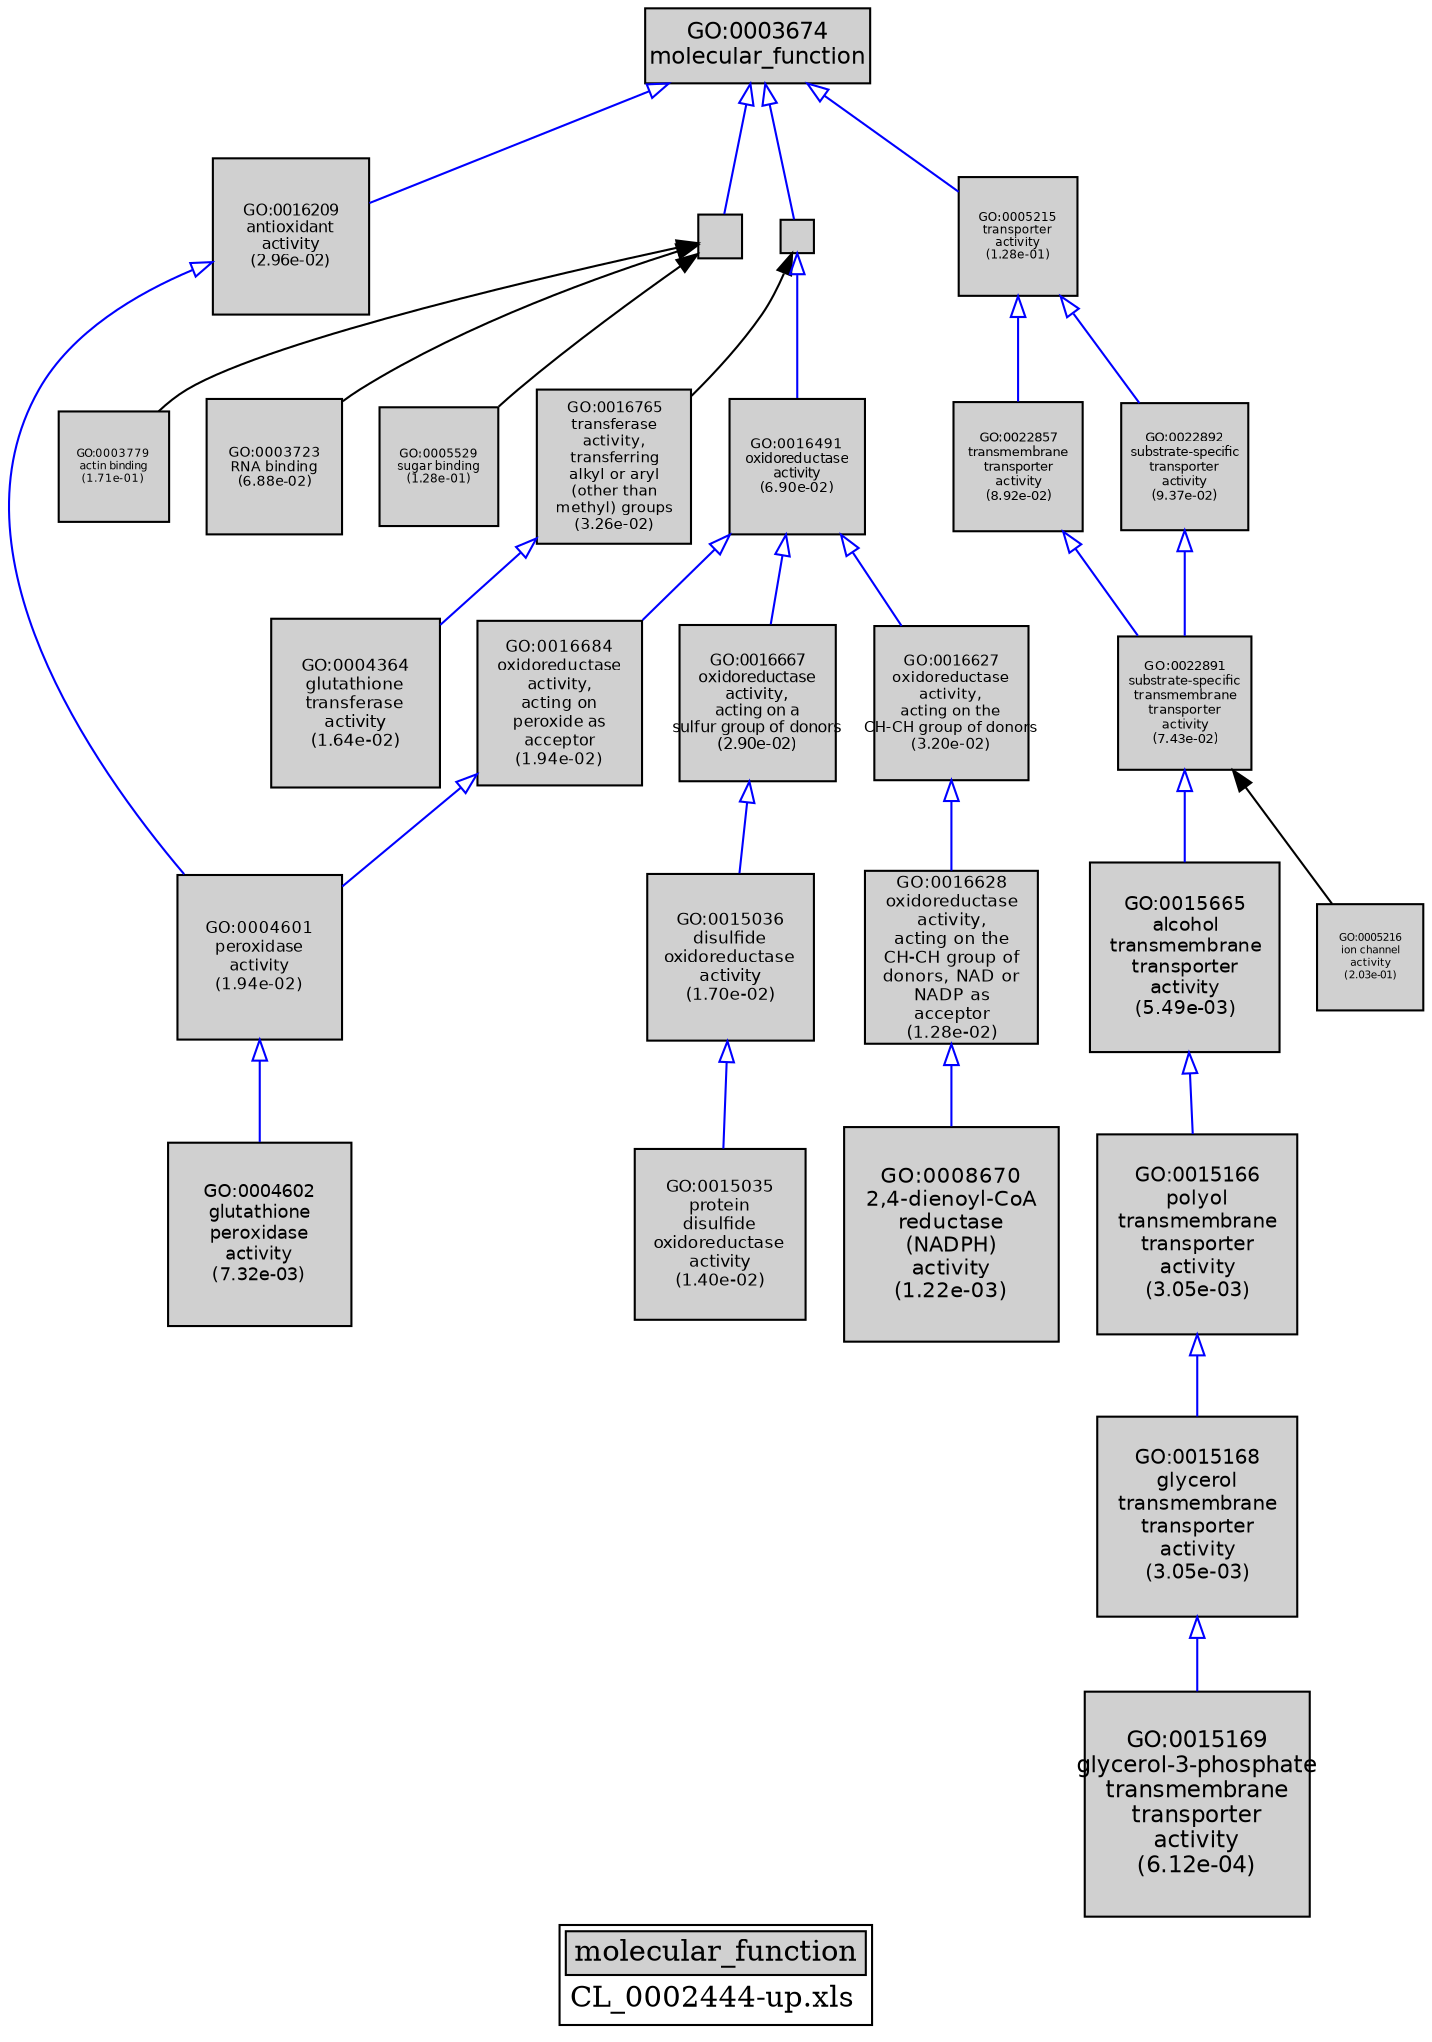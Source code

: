 digraph "molecular_function" {
graph [ bgcolor = "#FFFFFF", label = <<TABLE COLOR="black" BGCOLOR="white"><TR><TD COLSPAN="2" BGCOLOR="#D0D0D0"><FONT COLOR="black">molecular_function</FONT></TD></TR><TR><TD BORDER="0">CL_0002444-up.xls</TD></TR></TABLE>> ];
node [ fontname = "Helvetica" ];

subgraph "nodes" {

node [ style = "filled", fixedsize = "true", width = 1, shape = "box", fontsize = 9, fillcolor = "#D0D0D0", fontcolor = "black", color = "black" ];

"GO:0015168" [ URL = "#GO:0015168", label = <<TABLE BORDER="0"><TR><TD>GO:0015168<BR/>glycerol<BR/>transmembrane<BR/>transporter<BR/>activity<BR/>(3.05e-03)</TD></TR></TABLE>>, width = 1.32781923541, shape = "box", fontsize = 9.56029849492, height = 1.32781923541 ];
"GO:0008670" [ URL = "#GO:0008670", label = <<TABLE BORDER="0"><TR><TD>GO:0008670<BR/>2,4-dienoyl-CoA<BR/>reductase<BR/>(NADPH)<BR/>activity<BR/>(1.22e-03)</TD></TR></TABLE>>, width = 1.42837172816, shape = "box", fontsize = 10.2842764427, height = 1.42837172816 ];
"GO:0015665" [ URL = "#GO:0015665", label = <<TABLE BORDER="0"><TR><TD>GO:0015665<BR/>alcohol<BR/>transmembrane<BR/>transporter<BR/>activity<BR/>(5.49e-03)</TD></TR></TABLE>>, width = 1.25916336332, shape = "box", fontsize = 9.06597621594, height = 1.25916336332 ];
"GO:0016684" [ URL = "#GO:0016684", label = <<TABLE BORDER="0"><TR><TD>GO:0016684<BR/>oxidoreductase<BR/>activity,<BR/>acting on<BR/>peroxide as<BR/>acceptor<BR/>(1.94e-02)</TD></TR></TABLE>>, width = 1.09698103472, shape = "box", fontsize = 7.89826345002, height = 1.09698103472 ];
"GO:0016667" [ URL = "#GO:0016667", label = <<TABLE BORDER="0"><TR><TD>GO:0016667<BR/>oxidoreductase<BR/>activity,<BR/>acting on a<BR/>sulfur group of donors<BR/>(2.90e-02)</TD></TR></TABLE>>, width = 1.04016133612, shape = "box", fontsize = 7.48916162005, height = 1.04016133612 ];
"GO:0022857" [ URL = "#GO:0022857", label = <<TABLE BORDER="0"><TR><TD>GO:0022857<BR/>transmembrane<BR/>transporter<BR/>activity<BR/>(8.92e-02)</TD></TR></TABLE>>, width = 0.86122034764, shape = "box", fontsize = 6.20078650301, height = 0.86122034764 ];
"GO:0004601" [ URL = "#GO:0004601", label = <<TABLE BORDER="0"><TR><TD>GO:0004601<BR/>peroxidase<BR/>activity<BR/>(1.94e-02)</TD></TR></TABLE>>, width = 1.09698103472, shape = "box", fontsize = 7.89826345002, height = 1.09698103472 ];
"GO:0004364" [ URL = "#GO:0004364", label = <<TABLE BORDER="0"><TR><TD>GO:0004364<BR/>glutathione<BR/>transferase<BR/>activity<BR/>(1.64e-02)</TD></TR></TABLE>>, width = 1.11999549071, shape = "box", fontsize = 8.06396753309, height = 1.11999549071 ];
"GO:0016628" [ URL = "#GO:0016628", label = <<TABLE BORDER="0"><TR><TD>GO:0016628<BR/>oxidoreductase<BR/>activity,<BR/>acting on the<BR/>CH-CH group of<BR/>donors, NAD or<BR/>NADP as<BR/>acceptor<BR/>(1.28e-02)</TD></TR></TABLE>>, width = 1.15324627246, shape = "box", fontsize = 8.30337316168, height = 1.15324627246 ];
"GO:0016209" [ URL = "#GO:0016209", label = <<TABLE BORDER="0"><TR><TD>GO:0016209<BR/>antioxidant<BR/>activity<BR/>(2.96e-02)</TD></TR></TABLE>>, width = 1.03719605832, shape = "box", fontsize = 7.46781161989, height = 1.03719605832 ];
"GO:0003779" [ URL = "#GO:0003779", label = <<TABLE BORDER="0"><TR><TD>GO:0003779<BR/>actin binding<BR/>(1.71e-01)</TD></TR></TABLE>>, width = 0.738217463959, shape = "box", fontsize = 5.31516574051, height = 0.738217463959 ];
"GO:0022891" [ URL = "#GO:0022891", label = <<TABLE BORDER="0"><TR><TD>GO:0022891<BR/>substrate-specific<BR/>transmembrane<BR/>transporter<BR/>activity<BR/>(7.43e-02)</TD></TR></TABLE>>, width = 0.892717645113, shape = "box", fontsize = 6.42756704481, height = 0.892717645113 ];
"GO:0005488" [ URL = "#GO:0005488", label = "", width = 0.285270575023, shape = "box", height = 0.285270575023 ];
"GO:0005216" [ URL = "#GO:0005216", label = <<TABLE BORDER="0"><TR><TD>GO:0005216<BR/>ion channel<BR/>activity<BR/>(2.03e-01)</TD></TR></TABLE>>, width = 0.70152513426, shape = "box", fontsize = 5.05098096667, height = 0.70152513426 ];
"GO:0015169" [ URL = "#GO:0015169", label = <<TABLE BORDER="0"><TR><TD>GO:0015169<BR/>glycerol-3-phosphate<BR/>transmembrane<BR/>transporter<BR/>activity<BR/>(6.12e-04)</TD></TR></TABLE>>, width = 1.5, shape = "box", fontsize = 10.8, height = 1.5 ];
"GO:0015166" [ URL = "#GO:0015166", label = <<TABLE BORDER="0"><TR><TD>GO:0015166<BR/>polyol<BR/>transmembrane<BR/>transporter<BR/>activity<BR/>(3.05e-03)</TD></TR></TABLE>>, width = 1.32781923541, shape = "box", fontsize = 9.56029849492, height = 1.32781923541 ];
"GO:0015035" [ URL = "#GO:0015035", label = <<TABLE BORDER="0"><TR><TD>GO:0015035<BR/>protein<BR/>disulfide<BR/>oxidoreductase<BR/>activity<BR/>(1.40e-02)</TD></TR></TABLE>>, width = 1.14131570705, shape = "box", fontsize = 8.21747309076, height = 1.14131570705 ];
"GO:0022892" [ URL = "#GO:0022892", label = <<TABLE BORDER="0"><TR><TD>GO:0022892<BR/>substrate-specific<BR/>transporter<BR/>activity<BR/>(9.37e-02)</TD></TR></TABLE>>, width = 0.852581274299, shape = "box", fontsize = 6.13858517495, height = 0.852581274299 ];
"GO:0016627" [ URL = "#GO:0016627", label = <<TABLE BORDER="0"><TR><TD>GO:0016627<BR/>oxidoreductase<BR/>activity,<BR/>acting on the<BR/>CH-CH group of donors<BR/>(3.20e-02)</TD></TR></TABLE>>, width = 1.02584036478, shape = "box", fontsize = 7.38605062639, height = 1.02584036478 ];
"GO:0003824" [ URL = "#GO:0003824", label = "", width = 0.228636309909, shape = "box", height = 0.228636309909 ];
"GO:0016765" [ URL = "#GO:0016765", label = <<TABLE BORDER="0"><TR><TD>GO:0016765<BR/>transferase<BR/>activity,<BR/>transferring<BR/>alkyl or aryl<BR/>(other than<BR/>methyl) groups<BR/>(3.26e-02)</TD></TR></TABLE>>, width = 1.023118713, shape = "box", fontsize = 7.3664547336, height = 1.023118713 ];
"GO:0015036" [ URL = "#GO:0015036", label = <<TABLE BORDER="0"><TR><TD>GO:0015036<BR/>disulfide<BR/>oxidoreductase<BR/>activity<BR/>(1.70e-02)</TD></TR></TABLE>>, width = 1.11510651281, shape = "box", fontsize = 8.02876689222, height = 1.11510651281 ];
"GO:0004602" [ URL = "#GO:0004602", label = <<TABLE BORDER="0"><TR><TD>GO:0004602<BR/>glutathione<BR/>peroxidase<BR/>activity<BR/>(7.32e-03)</TD></TR></TABLE>>, width = 1.22419328207, shape = "box", fontsize = 8.81419163094, height = 1.22419328207 ];
"GO:0003674" [ URL = "#GO:0003674", label = <<TABLE BORDER="0"><TR><TD>GO:0003674<BR/>molecular_function</TD></TR></TABLE>>, width = 1.5, shape = "box", fontsize = 10.8 ];
"GO:0003723" [ URL = "#GO:0003723", label = <<TABLE BORDER="0"><TR><TD>GO:0003723<BR/>RNA binding<BR/>(6.88e-02)</TD></TR></TABLE>>, width = 0.905608538856, shape = "box", fontsize = 6.52038147977, height = 0.905608538856 ];
"GO:0005529" [ URL = "#GO:0005529", label = <<TABLE BORDER="0"><TR><TD>GO:0005529<BR/>sugar binding<BR/>(1.28e-01)</TD></TR></TABLE>>, width = 0.79452273855, shape = "box", fontsize = 5.72056371756, height = 0.79452273855 ];
"GO:0005215" [ URL = "#GO:0005215", label = <<TABLE BORDER="0"><TR><TD>GO:0005215<BR/>transporter<BR/>activity<BR/>(1.28e-01)</TD></TR></TABLE>>, width = 0.795742598912, shape = "box", fontsize = 5.72934671217, height = 0.795742598912 ];
"GO:0016491" [ URL = "#GO:0016491", label = <<TABLE BORDER="0"><TR><TD>GO:0016491<BR/>oxidoreductase<BR/>activity<BR/>(6.90e-02)</TD></TR></TABLE>>, width = 0.905198808309, shape = "box", fontsize = 6.51743141983, height = 0.905198808309 ];
}
subgraph "edges" {


edge [ dir = "back", weight = 1 ];
subgraph "regulates" {


edge [ color = "cyan", arrowtail = "none" ];
subgraph "positive" {


edge [ color = "green", arrowtail = "vee" ];
}
subgraph "negative" {


edge [ color = "red", arrowtail = "tee" ];
}
}
subgraph "part_of" {


edge [ color = "purple", arrowtail = "diamond", weight = 2.5 ];
}
subgraph "is_a" {


edge [ color = "blue", arrowtail = "empty", weight = 5.0 ];
"GO:0003674" -> "GO:0016209";
"GO:0016684" -> "GO:0004601";
"GO:0016491" -> "GO:0016627";
"GO:0015166" -> "GO:0015168";
"GO:0004601" -> "GO:0004602";
"GO:0003824" -> "GO:0016491";
"GO:0005215" -> "GO:0022892";
"GO:0016491" -> "GO:0016667";
"GO:0016209" -> "GO:0004601";
"GO:0016765" -> "GO:0004364";
"GO:0016627" -> "GO:0016628";
"GO:0005215" -> "GO:0022857";
"GO:0016491" -> "GO:0016684";
"GO:0015036" -> "GO:0015035";
"GO:0016628" -> "GO:0008670";
"GO:0003674" -> "GO:0005215";
"GO:0022892" -> "GO:0022891";
"GO:0003674" -> "GO:0003824";
"GO:0015168" -> "GO:0015169";
"GO:0016667" -> "GO:0015036";
"GO:0022857" -> "GO:0022891";
"GO:0015665" -> "GO:0015166";
"GO:0003674" -> "GO:0005488";
"GO:0022891" -> "GO:0015665";
}
"GO:0005488" -> "GO:0003723";
"GO:0005488" -> "GO:0005529";
"GO:0005488" -> "GO:0003779";
"GO:0022891" -> "GO:0005216";
"GO:0003824" -> "GO:0016765";
}
}
